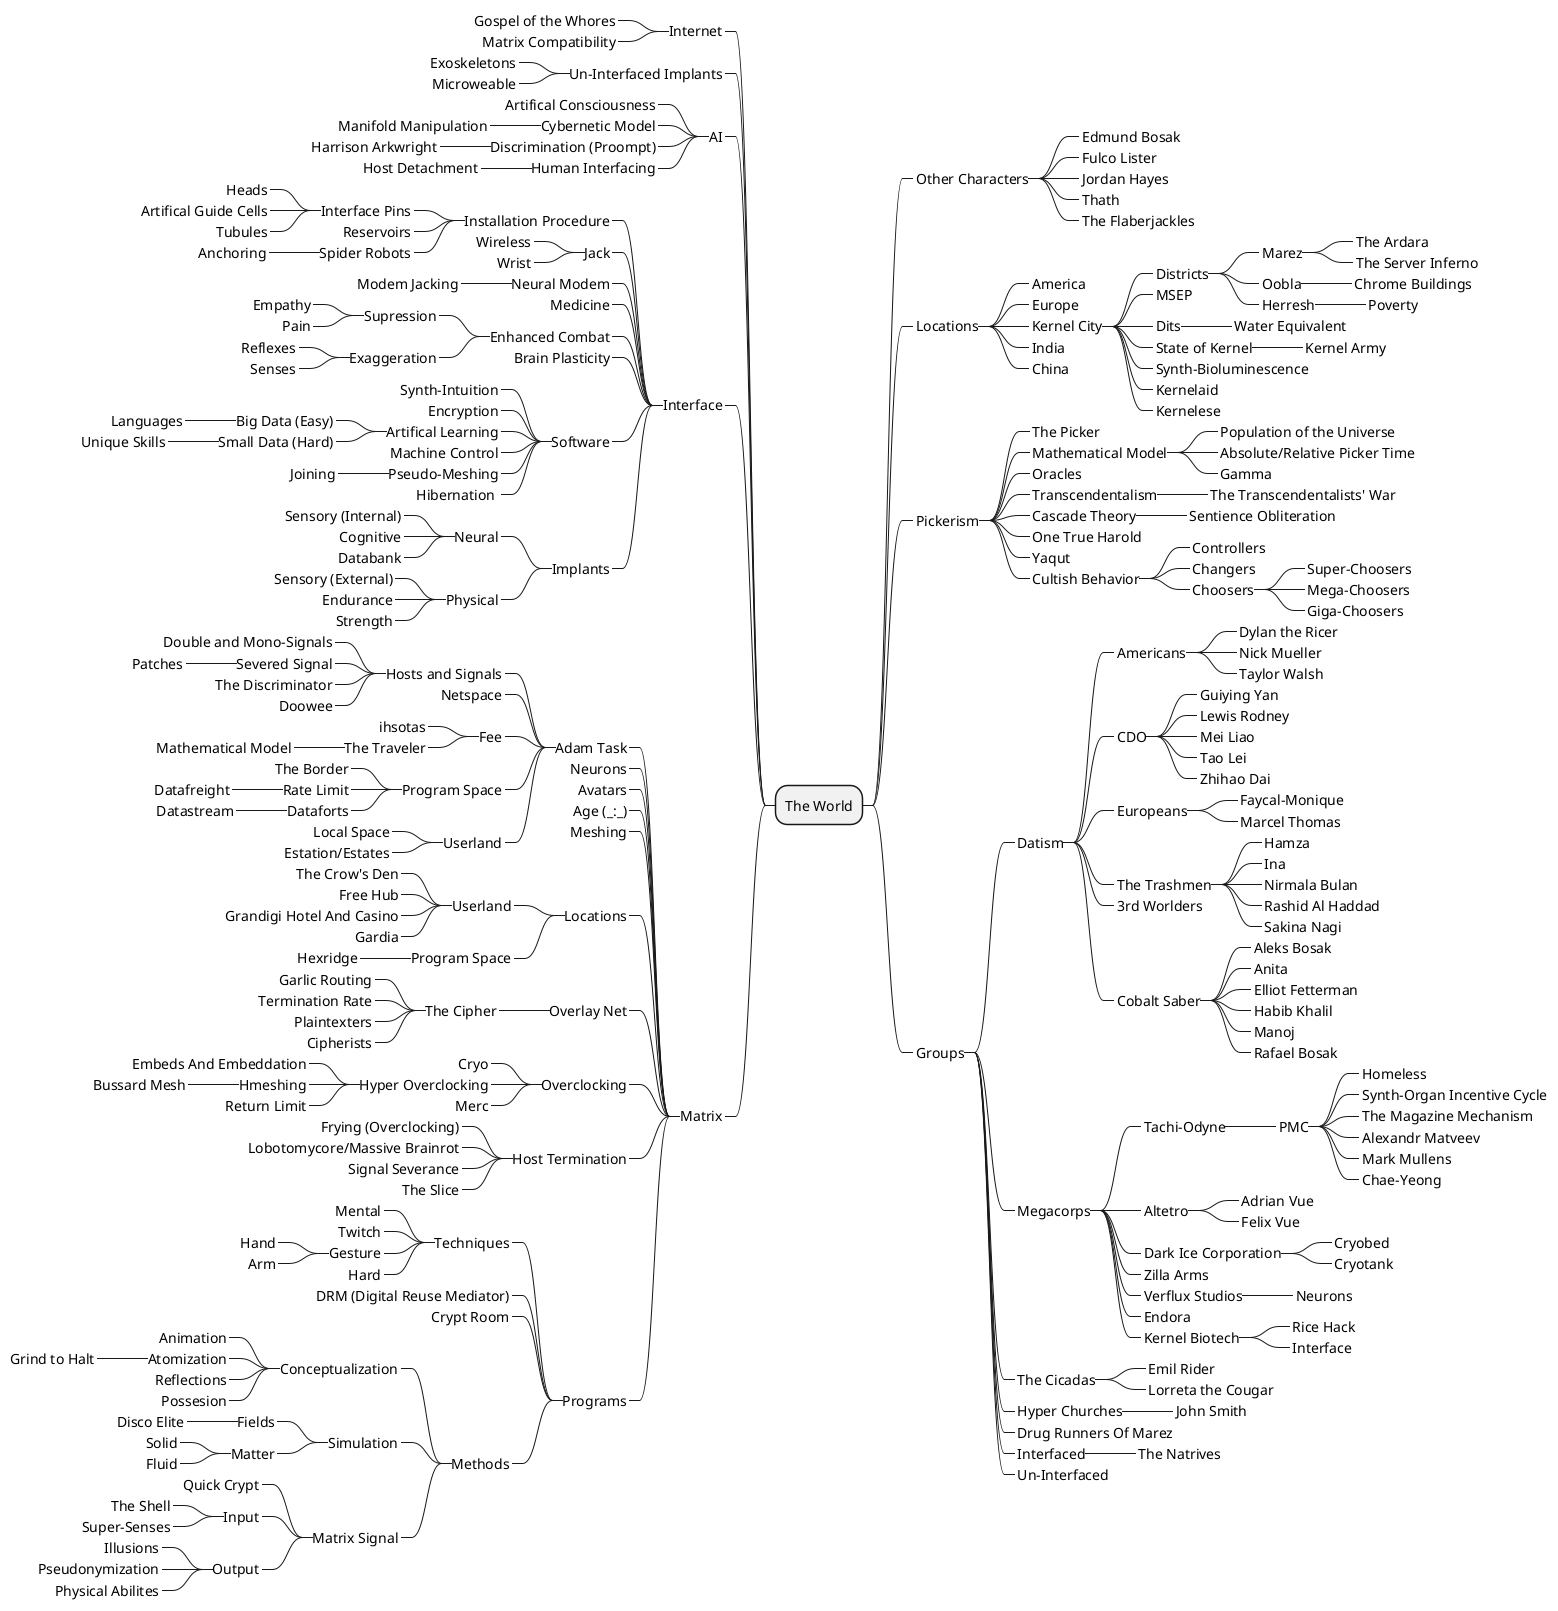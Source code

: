 @startuml
@startmindmap Interface
+ The World
++_ Other Characters
+++_ Edmund Bosak
+++_ Fulco Lister
+++_ Jordan Hayes
+++_ Thath
+++_ The Flaberjackles
++_ Locations
+++_ America
+++_ Europe
+++_ Kernel City
++++_ Districts
+++++_ Marez
++++++_ The Ardara
++++++_ The Server Inferno
+++++_ Oobla
++++++_ Chrome Buildings
+++++_ Herresh
++++++_ Poverty
++++_ MSEP
++++_ Dits
+++++_ Water Equivalent
++++_ State of Kernel
+++++_ Kernel Army
++++_ Synth-Bioluminescence
++++_ Kernelaid
++++_ Kernelese
+++_ India
+++_ China
++_ Pickerism
+++_ The Picker
+++_ Mathematical Model
++++_ Population of the Universe
++++_ Absolute/Relative Picker Time
++++_ Gamma
+++_ Oracles
+++_ Transcendentalism
++++_ The Transcendentalists' War
+++_ Cascade Theory
++++_ Sentience Obliteration
+++_ One True Harold
+++_ Yaqut
+++_ Cultish Behavior
++++_ Controllers
++++_ Changers
++++_ Choosers
+++++_ Super-Choosers
+++++_ Mega-Choosers
+++++_ Giga-Choosers
++_ Groups
+++_ Datism
++++_ Americans
+++++_ Dylan the Ricer
+++++_ Nick Mueller
+++++_ Taylor Walsh
++++_ CDO
+++++_ Guiying Yan
+++++_ Lewis Rodney
+++++_ Mei Liao
+++++_ Tao Lei
+++++_ Zhihao Dai
++++_ Europeans
+++++_ Faycal-Monique
+++++_ Marcel Thomas
++++_ The Trashmen
+++++_ Hamza
+++++_ Ina
+++++_ Nirmala Bulan
+++++_ Rashid Al Haddad
+++++_ Sakina Nagi
++++_ 3rd Worlders
++++_ Cobalt Saber
+++++_ Aleks Bosak
+++++_ Anita
+++++_ Elliot Fetterman
+++++_ Habib Khalil
+++++_ Manoj
+++++_ Rafael Bosak
+++_ Megacorps
++++_ Tachi-Odyne
+++++_ PMC
++++++_ Homeless
++++++_ Synth-Organ Incentive Cycle
++++++_ The Magazine Mechanism
++++++_ Alexandr Matveev
++++++_ Mark Mullens
++++++_ Chae-Yeong
++++_ Altetro
+++++_ Adrian Vue
+++++_ Felix Vue
++++_ Dark Ice Corporation
+++++_ Cryobed
+++++_ Cryotank
++++_ Zilla Arms
++++_ Verflux Studios
+++++_ Neurons
++++_ Endora
++++_ Kernel Biotech
+++++_ Rice Hack
+++++_ Interface
+++_ The Cicadas
++++_ Emil Rider
++++_ Lorreta the Cougar
+++_ Hyper Churches
++++_ John Smith
+++_ Drug Runners Of Marez
+++_ Interfaced
++++_ The Natrives
+++_ Un-Interfaced
--_ Internet
---_ Gospel of the Whores
---_ Matrix Compatibility
--_ Un-Interfaced Implants
---_ Exoskeletons
---_ Microweable
--_ AI
---_ Artifical Consciousness
---_ Cybernetic Model
----_ Manifold Manipulation
---_ Discrimination (Proompt)
----_ Harrison Arkwright
---_ Human Interfacing
----_ Host Detachment
--_ Interface
---_ Installation Procedure
----_ Interface Pins
-----_ Heads
-----_ Artifical Guide Cells
-----_ Tubules
----_ Reservoirs
----_ Spider Robots
-----_ Anchoring
---_ Jack
----_ Wireless
----_ Wrist
---_ Neural Modem
----_ Modem Jacking
---_ Medicine
---_ Enhanced Combat
----_ Supression
-----_ Empathy
-----_ Pain
----_ Exaggeration
-----_ Reflexes
-----_ Senses
---_ Brain Plasticity
---_ Software
----_ Synth-Intuition
----_ Encryption
----_ Artifical Learning
-----_ Big Data (Easy)
------_ Languages
-----_ Small Data (Hard)
------_ Unique Skills
----_ Machine Control
----_ Pseudo-Meshing
-----_ Joining
----_ Hibernation 
---_ Implants
----_ Neural
-----_ Sensory (Internal)
-----_ Cognitive
-----_ Databank
----_ Physical
-----_ Sensory (External)
-----_ Endurance
-----_ Strength
--_ Matrix
---_ Adam Task
----_ Hosts and Signals
-----_ Double and Mono-Signals
-----_ Severed Signal
------_ Patches
-----_ The Discriminator
-----_ Doowee
----_ Netspace
----_ Fee
-----_ ihsotas
-----_ The Traveler
------_ Mathematical Model
----_ Program Space
-----_ The Border
-----_ Rate Limit
------_ Datafreight
-----_ Dataforts
------_ Datastream
----_ Userland
-----_ Local Space
-----_ Estation/Estates
---_ Neurons
---_ Avatars
---_ Age (_:_)
---_ Meshing
---_ Locations
----_ Userland
-----_ The Crow's Den
-----_ Free Hub
-----_ Grandigi Hotel And Casino
-----_ Gardia
----_ Program Space
-----_ Hexridge
---_ Overlay Net
----_ The Cipher
-----_ Garlic Routing
-----_ Termination Rate
-----_ Plaintexters
-----_ Cipherists
---_ Overclocking
----_ Cryo
----_ Hyper Overclocking
-----_ Embeds And Embeddation
-----_ Hmeshing
------_ Bussard Mesh
-----_ Return Limit
----_ Merc
---_ Host Termination
----_ Frying (Overclocking)
----_ Lobotomycore/Massive Brainrot
----_ Signal Severance
----_ The Slice
---_ Programs
----_ Techniques
-----_ Mental
-----_ Twitch
-----_ Gesture
------_ Hand
------_ Arm
-----_ Hard
----_ DRM (Digital Reuse Mediator)
----_ Crypt Room
----_ Methods
-----_ Conceptualization
------_ Animation
------_ Atomization
-------_ Grind to Halt
------_ Reflections
------_ Possesion
-----_ Simulation
------_ Fields
-------_ Disco Elite
------_ Matter
-------_ Solid
-------_ Fluid
-----_ Matrix Signal
------_ Quick Crypt
------_ Input
-------_ The Shell
-------_ Super-Senses
------_ Output
-------_ Illusions
-------_ Pseudonymization
-------_ Physical Abilites
@endmindmap
@enduml



